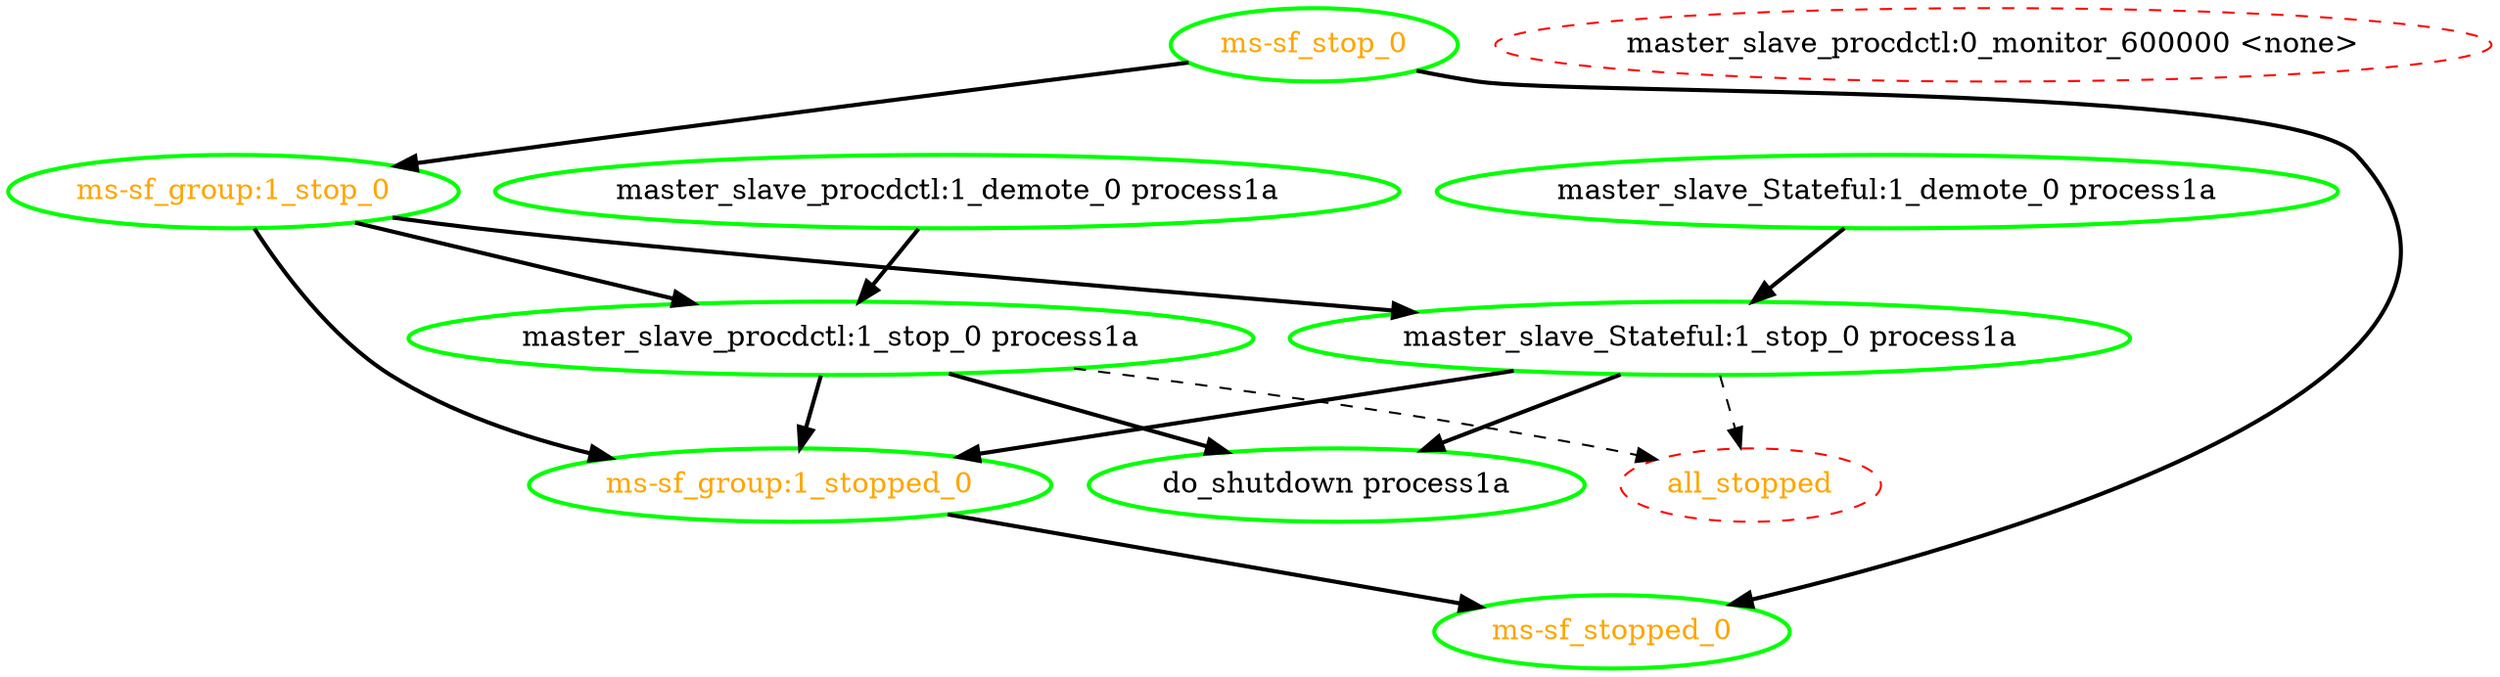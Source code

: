 digraph "g" {
"all_stopped" [ style=dashed color="red" fontcolor="orange"  ]
"do_shutdown process1a" [ style=bold color="green" fontcolor="black"  ]
"master_slave_Stateful:1_demote_0 process1a" -> "master_slave_Stateful:1_stop_0 process1a" [ style = bold]
"master_slave_Stateful:1_demote_0 process1a" [ style=bold color="green" fontcolor="black"  ]
"master_slave_Stateful:1_stop_0 process1a" -> "all_stopped" [ style = dashed]
"master_slave_Stateful:1_stop_0 process1a" -> "do_shutdown process1a" [ style = bold]
"master_slave_Stateful:1_stop_0 process1a" -> "ms-sf_group:1_stopped_0" [ style = bold]
"master_slave_Stateful:1_stop_0 process1a" [ style=bold color="green" fontcolor="black"  ]
"master_slave_procdctl:0_monitor_600000 <none>" [ style=dashed color="red" fontcolor="black"  ]
"master_slave_procdctl:1_demote_0 process1a" -> "master_slave_procdctl:1_stop_0 process1a" [ style = bold]
"master_slave_procdctl:1_demote_0 process1a" [ style=bold color="green" fontcolor="black"  ]
"master_slave_procdctl:1_stop_0 process1a" -> "all_stopped" [ style = dashed]
"master_slave_procdctl:1_stop_0 process1a" -> "do_shutdown process1a" [ style = bold]
"master_slave_procdctl:1_stop_0 process1a" -> "ms-sf_group:1_stopped_0" [ style = bold]
"master_slave_procdctl:1_stop_0 process1a" [ style=bold color="green" fontcolor="black"  ]
"ms-sf_group:1_stop_0" -> "master_slave_Stateful:1_stop_0 process1a" [ style = bold]
"ms-sf_group:1_stop_0" -> "master_slave_procdctl:1_stop_0 process1a" [ style = bold]
"ms-sf_group:1_stop_0" -> "ms-sf_group:1_stopped_0" [ style = bold]
"ms-sf_group:1_stop_0" [ style=bold color="green" fontcolor="orange"  ]
"ms-sf_group:1_stopped_0" -> "ms-sf_stopped_0" [ style = bold]
"ms-sf_group:1_stopped_0" [ style=bold color="green" fontcolor="orange"  ]
"ms-sf_stop_0" -> "ms-sf_group:1_stop_0" [ style = bold]
"ms-sf_stop_0" -> "ms-sf_stopped_0" [ style = bold]
"ms-sf_stop_0" [ style=bold color="green" fontcolor="orange"  ]
"ms-sf_stopped_0" [ style=bold color="green" fontcolor="orange"  ]
}
